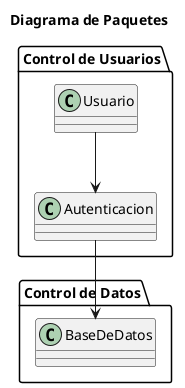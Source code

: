 @startuml
title Diagrama de Paquetes

package "Control de Usuarios" {
  class Usuario
  class Autenticacion
}

package "Control de Datos" {
  class BaseDeDatos
}

Usuario --> Autenticacion
Autenticacion --> BaseDeDatos

@enduml
